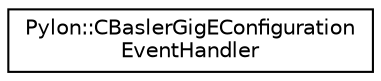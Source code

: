 digraph "Graphical Class Hierarchy"
{
  edge [fontname="Helvetica",fontsize="10",labelfontname="Helvetica",labelfontsize="10"];
  node [fontname="Helvetica",fontsize="10",shape=record];
  rankdir="LR";
  Node1 [label="Pylon::CBaslerGigEConfiguration\lEventHandler",height=0.2,width=0.4,color="black", fillcolor="white", style="filled",URL="$class_pylon_1_1_c_basler_gig_e_configuration_event_handler.html",tooltip="The configuration event handler base class. "];
}

